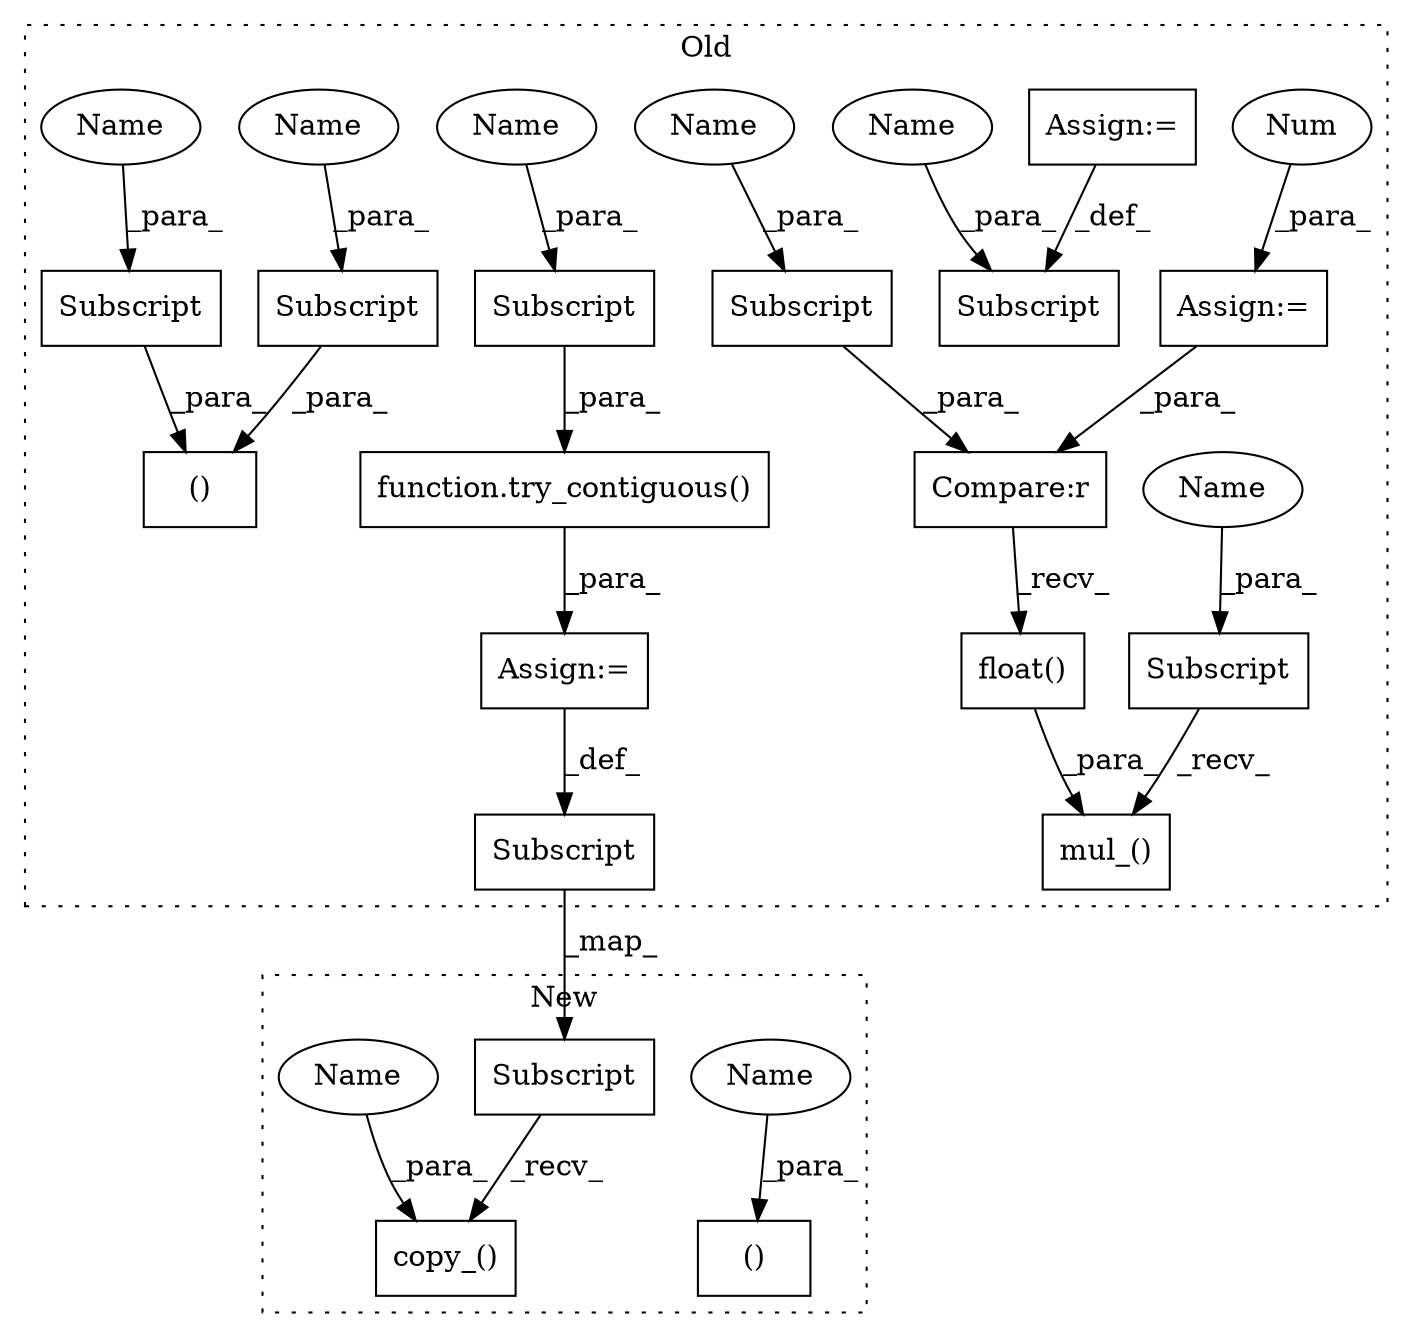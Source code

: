 digraph G {
subgraph cluster0 {
1 [label="mul_()" a="75" s="3175,3219" l="17,1" shape="box"];
3 [label="Compare:r" a="40" s="3192" l="19" shape="box"];
4 [label="Subscript" a="63" s="3175,0" l="11,0" shape="box"];
5 [label="Subscript" a="63" s="3193,0" l="11,0" shape="box"];
7 [label="Subscript" a="63" s="3279,0" l="11,0" shape="box"];
8 [label="function.try_contiguous()" a="75" s="3293,3319" l="15,1" shape="box"];
9 [label="Subscript" a="63" s="3308,0" l="11,0" shape="box"];
10 [label="float()" a="75" s="3192" l="27" shape="box"];
11 [label="Subscript" a="63" s="3081,0" l="11,0" shape="box"];
12 [label="()" a="54" s="3092" l="13" shape="box"];
13 [label="Subscript" a="63" s="3094,0" l="11,0" shape="box"];
14 [label="Assign:=" a="68" s="3290" l="3" shape="box"];
15 [label="Subscript" a="63" s="3229,0" l="11,0" shape="box"];
16 [label="Assign:=" a="68" s="3037" l="3" shape="box"];
17 [label="Num" a="76" s="3040" l="5" shape="ellipse"];
18 [label="Assign:=" a="68" s="3240" l="3" shape="box"];
20 [label="Name" a="87" s="3184" l="1" shape="ellipse"];
21 [label="Name" a="87" s="3238" l="1" shape="ellipse"];
22 [label="Name" a="87" s="3202" l="1" shape="ellipse"];
23 [label="Name" a="87" s="3317" l="1" shape="ellipse"];
24 [label="Name" a="87" s="3090" l="1" shape="ellipse"];
25 [label="Name" a="87" s="3103" l="1" shape="ellipse"];
label = "Old";
style="dotted";
}
subgraph cluster1 {
2 [label="copy_()" a="75" s="4353,4372" l="18,1" shape="box"];
6 [label="Subscript" a="63" s="4353,0" l="11,0" shape="box"];
19 [label="()" a="54" s="4215" l="3" shape="box"];
26 [label="Name" a="87" s="4217" l="1" shape="ellipse"];
27 [label="Name" a="87" s="4371" l="1" shape="ellipse"];
label = "New";
style="dotted";
}
3 -> 10 [label="_recv_"];
4 -> 1 [label="_recv_"];
5 -> 3 [label="_para_"];
6 -> 2 [label="_recv_"];
7 -> 6 [label="_map_"];
8 -> 14 [label="_para_"];
9 -> 8 [label="_para_"];
10 -> 1 [label="_para_"];
11 -> 12 [label="_para_"];
13 -> 12 [label="_para_"];
14 -> 7 [label="_def_"];
16 -> 3 [label="_para_"];
17 -> 16 [label="_para_"];
18 -> 15 [label="_def_"];
20 -> 4 [label="_para_"];
21 -> 15 [label="_para_"];
22 -> 5 [label="_para_"];
23 -> 9 [label="_para_"];
24 -> 11 [label="_para_"];
25 -> 13 [label="_para_"];
26 -> 19 [label="_para_"];
27 -> 2 [label="_para_"];
}